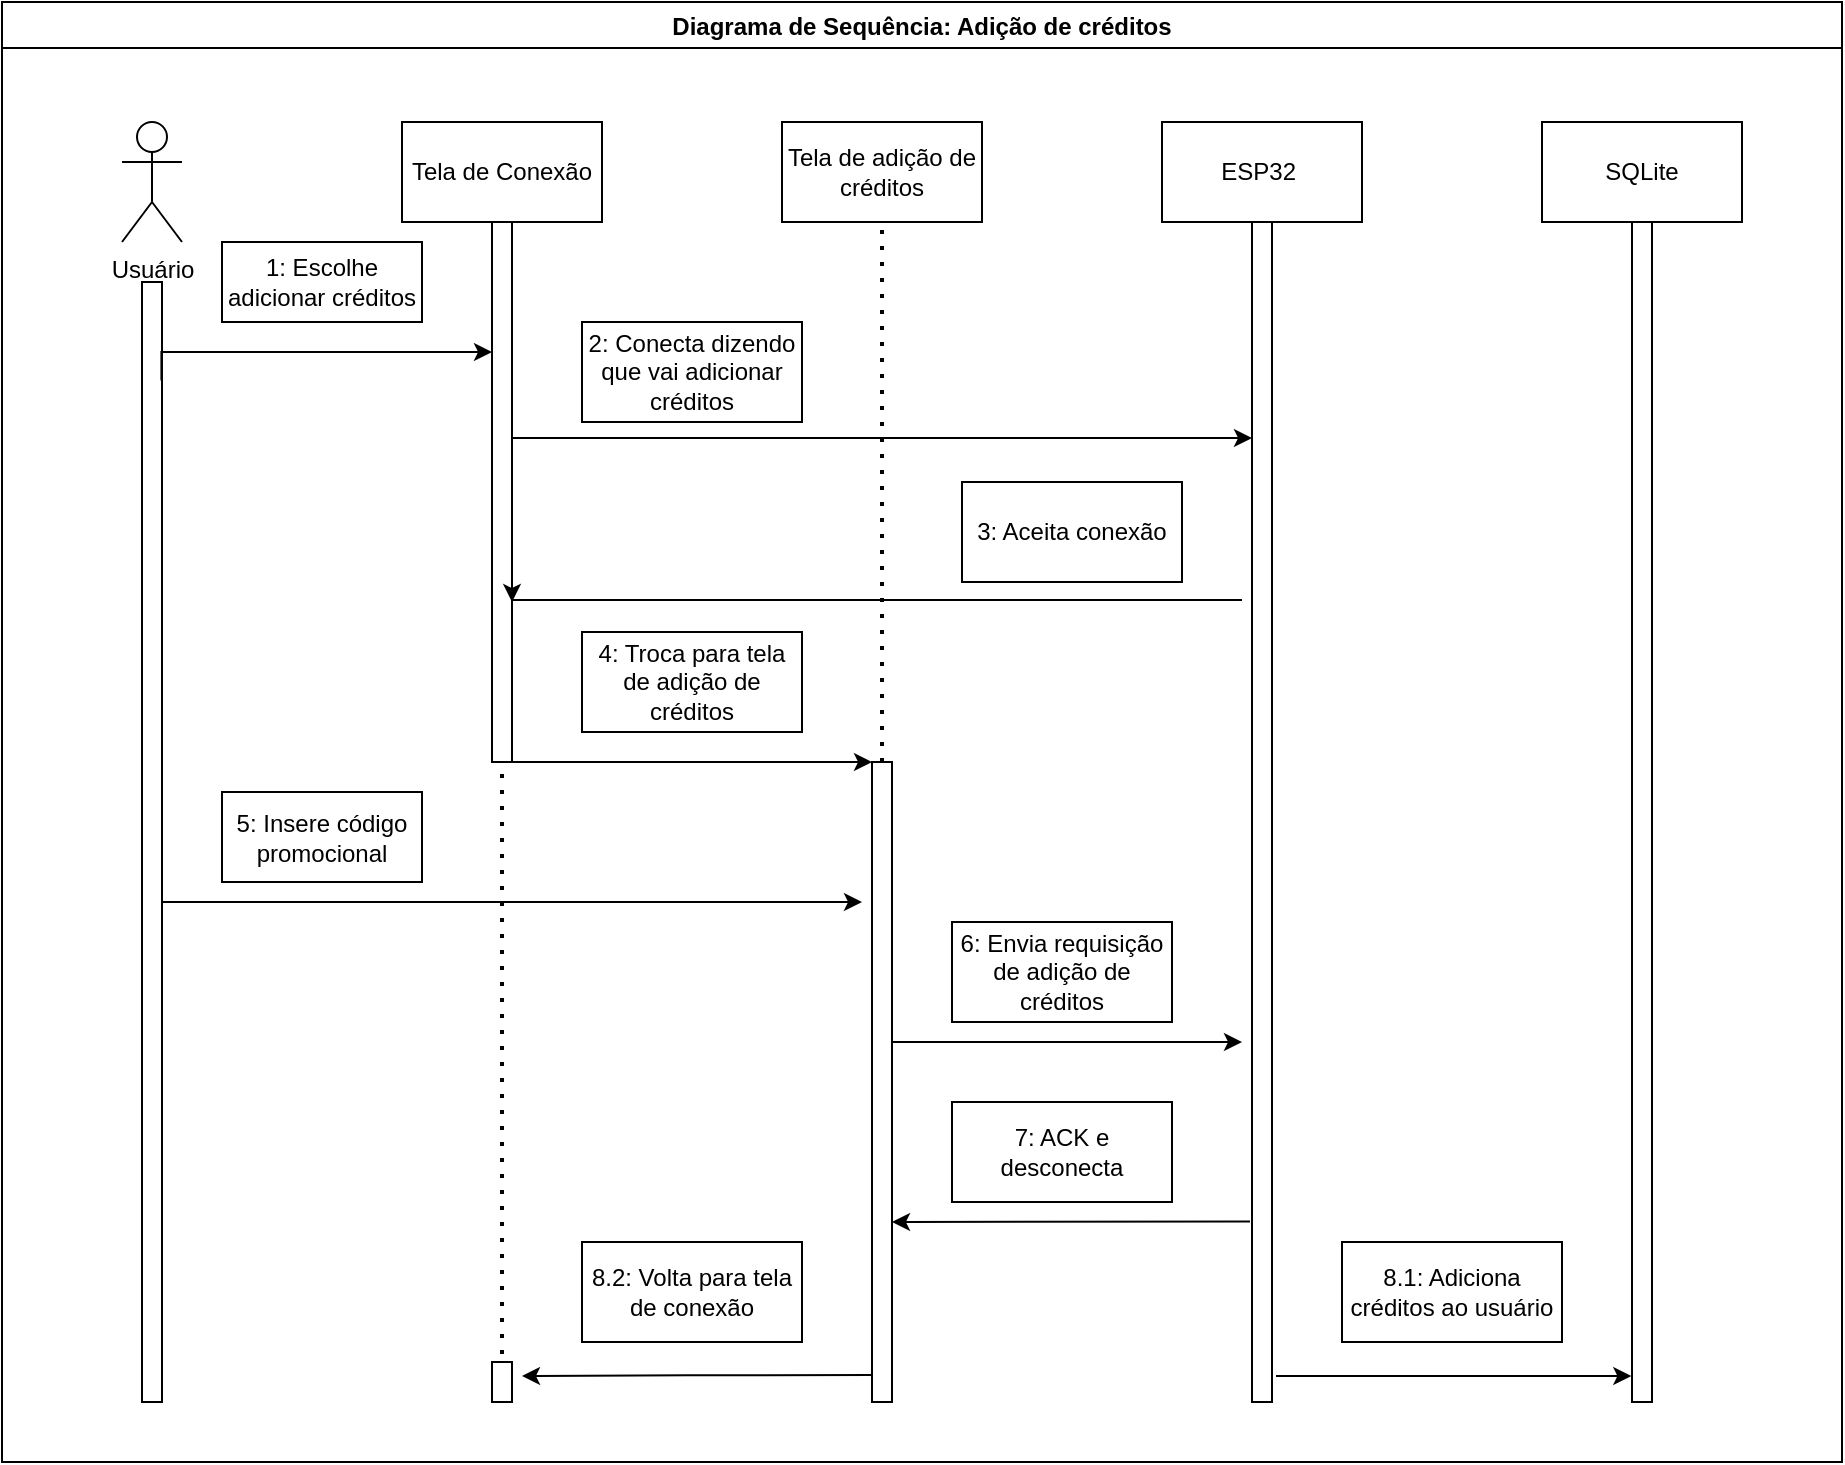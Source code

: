 <mxfile version="17.4.2" type="device"><diagram id="TIavtw-JLXA3eyzidsef" name="Page-1"><mxGraphModel dx="1038" dy="1768" grid="1" gridSize="10" guides="1" tooltips="1" connect="1" arrows="1" fold="1" page="1" pageScale="1" pageWidth="700" pageHeight="750" math="0" shadow="0"><root><mxCell id="0"/><mxCell id="1" parent="0"/><mxCell id="XN5GW2PfYXNJRce4jq05-1" value="Usuário" style="shape=umlActor;verticalLabelPosition=bottom;verticalAlign=top;html=1;outlineConnect=0;" vertex="1" parent="1"><mxGeometry x="110" y="40" width="30" height="60" as="geometry"/></mxCell><mxCell id="XN5GW2PfYXNJRce4jq05-3" value="Tela de Conexão" style="rounded=0;whiteSpace=wrap;html=1;" vertex="1" parent="1"><mxGeometry x="250" y="40" width="100" height="50" as="geometry"/></mxCell><mxCell id="XN5GW2PfYXNJRce4jq05-4" value="Tela de adição de créditos" style="rounded=0;whiteSpace=wrap;html=1;" vertex="1" parent="1"><mxGeometry x="440" y="40" width="100" height="50" as="geometry"/></mxCell><mxCell id="XN5GW2PfYXNJRce4jq05-5" value="ESP32&amp;nbsp;" style="rounded=0;whiteSpace=wrap;html=1;" vertex="1" parent="1"><mxGeometry x="630" y="40" width="100" height="50" as="geometry"/></mxCell><mxCell id="XN5GW2PfYXNJRce4jq05-6" value="SQLite" style="rounded=0;whiteSpace=wrap;html=1;" vertex="1" parent="1"><mxGeometry x="820" y="40" width="100" height="50" as="geometry"/></mxCell><mxCell id="XN5GW2PfYXNJRce4jq05-7" value="" style="rounded=0;whiteSpace=wrap;html=1;" vertex="1" parent="1"><mxGeometry x="120" y="120" width="10" height="560" as="geometry"/></mxCell><mxCell id="XN5GW2PfYXNJRce4jq05-8" value="" style="rounded=0;whiteSpace=wrap;html=1;" vertex="1" parent="1"><mxGeometry x="295" y="90" width="10" height="270" as="geometry"/></mxCell><mxCell id="XN5GW2PfYXNJRce4jq05-9" value="" style="endArrow=classic;html=1;rounded=0;exitX=0.971;exitY=0.088;exitDx=0;exitDy=0;exitPerimeter=0;edgeStyle=orthogonalEdgeStyle;" edge="1" parent="1" source="XN5GW2PfYXNJRce4jq05-7"><mxGeometry width="50" height="50" relative="1" as="geometry"><mxPoint x="580" y="400" as="sourcePoint"/><mxPoint x="295" y="155" as="targetPoint"/><Array as="points"><mxPoint x="292" y="155"/><mxPoint x="295" y="155"/></Array></mxGeometry></mxCell><mxCell id="XN5GW2PfYXNJRce4jq05-10" value="1: Escolhe adicionar créditos" style="rounded=0;whiteSpace=wrap;html=1;" vertex="1" parent="1"><mxGeometry x="160" y="100" width="100" height="40" as="geometry"/></mxCell><mxCell id="XN5GW2PfYXNJRce4jq05-12" value="" style="rounded=0;whiteSpace=wrap;html=1;" vertex="1" parent="1"><mxGeometry x="675" y="90" width="10" height="590" as="geometry"/></mxCell><mxCell id="XN5GW2PfYXNJRce4jq05-13" value="" style="endArrow=classic;html=1;rounded=0;exitX=1;exitY=0.75;exitDx=0;exitDy=0;edgeStyle=orthogonalEdgeStyle;" edge="1" parent="1" source="XN5GW2PfYXNJRce4jq05-8"><mxGeometry width="50" height="50" relative="1" as="geometry"><mxPoint x="690" y="320" as="sourcePoint"/><mxPoint x="675" y="198" as="targetPoint"/><Array as="points"><mxPoint x="305" y="198"/><mxPoint x="675" y="198"/></Array></mxGeometry></mxCell><mxCell id="XN5GW2PfYXNJRce4jq05-14" value="2: Conecta dizendo que vai adicionar créditos" style="rounded=0;whiteSpace=wrap;html=1;" vertex="1" parent="1"><mxGeometry x="340" y="140" width="110" height="50" as="geometry"/></mxCell><mxCell id="XN5GW2PfYXNJRce4jq05-15" value="3: Aceita conexão" style="rounded=0;whiteSpace=wrap;html=1;" vertex="1" parent="1"><mxGeometry x="530" y="220" width="110" height="50" as="geometry"/></mxCell><mxCell id="XN5GW2PfYXNJRce4jq05-16" value="" style="endArrow=classic;html=1;rounded=0;edgeStyle=orthogonalEdgeStyle;" edge="1" parent="1"><mxGeometry width="50" height="50" relative="1" as="geometry"><mxPoint x="670" y="279" as="sourcePoint"/><mxPoint x="305" y="280" as="targetPoint"/><Array as="points"><mxPoint x="670" y="279"/><mxPoint x="305" y="279"/></Array></mxGeometry></mxCell><mxCell id="XN5GW2PfYXNJRce4jq05-17" value="4: Troca para tela de adição de créditos" style="rounded=0;whiteSpace=wrap;html=1;" vertex="1" parent="1"><mxGeometry x="340" y="295" width="110" height="50" as="geometry"/></mxCell><mxCell id="XN5GW2PfYXNJRce4jq05-18" value="" style="endArrow=none;dashed=1;html=1;dashPattern=1 3;strokeWidth=2;rounded=0;entryX=0.5;entryY=1;entryDx=0;entryDy=0;" edge="1" parent="1" target="XN5GW2PfYXNJRce4jq05-4"><mxGeometry width="50" height="50" relative="1" as="geometry"><mxPoint x="490" y="360" as="sourcePoint"/><mxPoint x="560" y="330" as="targetPoint"/></mxGeometry></mxCell><mxCell id="XN5GW2PfYXNJRce4jq05-19" value="" style="endArrow=classic;html=1;rounded=0;exitX=1;exitY=1;exitDx=0;exitDy=0;entryX=0;entryY=0;entryDx=0;entryDy=0;" edge="1" parent="1" source="XN5GW2PfYXNJRce4jq05-8" target="XN5GW2PfYXNJRce4jq05-20"><mxGeometry width="50" height="50" relative="1" as="geometry"><mxPoint x="440" y="400" as="sourcePoint"/><mxPoint x="480" y="360" as="targetPoint"/></mxGeometry></mxCell><mxCell id="XN5GW2PfYXNJRce4jq05-20" value="" style="rounded=0;whiteSpace=wrap;html=1;" vertex="1" parent="1"><mxGeometry x="485" y="360" width="10" height="320" as="geometry"/></mxCell><mxCell id="XN5GW2PfYXNJRce4jq05-21" value="" style="endArrow=none;dashed=1;html=1;dashPattern=1 3;strokeWidth=2;rounded=0;entryX=0.5;entryY=1;entryDx=0;entryDy=0;" edge="1" parent="1" target="XN5GW2PfYXNJRce4jq05-8"><mxGeometry width="50" height="50" relative="1" as="geometry"><mxPoint x="300" y="680" as="sourcePoint"/><mxPoint x="480" y="400" as="targetPoint"/></mxGeometry></mxCell><mxCell id="XN5GW2PfYXNJRce4jq05-22" value="5: Insere código promocional" style="rounded=0;whiteSpace=wrap;html=1;" vertex="1" parent="1"><mxGeometry x="160" y="375" width="100" height="45" as="geometry"/></mxCell><mxCell id="XN5GW2PfYXNJRce4jq05-23" value="" style="endArrow=classic;html=1;rounded=0;exitX=1;exitY=1;exitDx=0;exitDy=0;edgeStyle=orthogonalEdgeStyle;" edge="1" parent="1"><mxGeometry width="50" height="50" relative="1" as="geometry"><mxPoint x="130" y="430" as="sourcePoint"/><mxPoint x="480" y="430" as="targetPoint"/></mxGeometry></mxCell><mxCell id="XN5GW2PfYXNJRce4jq05-24" value="6: Envia requisição de adição de créditos" style="rounded=0;whiteSpace=wrap;html=1;" vertex="1" parent="1"><mxGeometry x="525" y="440" width="110" height="50" as="geometry"/></mxCell><mxCell id="XN5GW2PfYXNJRce4jq05-25" value="" style="endArrow=classic;html=1;rounded=0;" edge="1" parent="1"><mxGeometry width="50" height="50" relative="1" as="geometry"><mxPoint x="495" y="500" as="sourcePoint"/><mxPoint x="670" y="500" as="targetPoint"/></mxGeometry></mxCell><mxCell id="XN5GW2PfYXNJRce4jq05-26" value="" style="rounded=0;whiteSpace=wrap;html=1;" vertex="1" parent="1"><mxGeometry x="865" y="90" width="10" height="590" as="geometry"/></mxCell><mxCell id="XN5GW2PfYXNJRce4jq05-27" value="7: ACK e desconecta" style="rounded=0;whiteSpace=wrap;html=1;" vertex="1" parent="1"><mxGeometry x="525" y="530" width="110" height="50" as="geometry"/></mxCell><mxCell id="XN5GW2PfYXNJRce4jq05-28" value="" style="endArrow=classic;html=1;rounded=0;exitX=-0.1;exitY=0.847;exitDx=0;exitDy=0;exitPerimeter=0;" edge="1" parent="1" source="XN5GW2PfYXNJRce4jq05-12"><mxGeometry width="50" height="50" relative="1" as="geometry"><mxPoint x="665" y="590" as="sourcePoint"/><mxPoint x="495" y="590" as="targetPoint"/></mxGeometry></mxCell><mxCell id="XN5GW2PfYXNJRce4jq05-29" value="8.1: Adiciona créditos ao usuário" style="rounded=0;whiteSpace=wrap;html=1;" vertex="1" parent="1"><mxGeometry x="720" y="600" width="110" height="50" as="geometry"/></mxCell><mxCell id="XN5GW2PfYXNJRce4jq05-30" value="" style="endArrow=classic;html=1;rounded=0;edgeStyle=orthogonalEdgeStyle;entryX=-0.033;entryY=0.978;entryDx=0;entryDy=0;entryPerimeter=0;" edge="1" parent="1" target="XN5GW2PfYXNJRce4jq05-26"><mxGeometry width="50" height="50" relative="1" as="geometry"><mxPoint x="687" y="667" as="sourcePoint"/><mxPoint x="860" y="670" as="targetPoint"/><Array as="points"><mxPoint x="700" y="667"/><mxPoint x="700" y="667"/></Array></mxGeometry></mxCell><mxCell id="XN5GW2PfYXNJRce4jq05-31" value="8.2: Volta para tela de conexão" style="rounded=0;whiteSpace=wrap;html=1;" vertex="1" parent="1"><mxGeometry x="340" y="600" width="110" height="50" as="geometry"/></mxCell><mxCell id="XN5GW2PfYXNJRce4jq05-33" value="" style="endArrow=classic;html=1;rounded=0;exitX=0.024;exitY=0.958;exitDx=0;exitDy=0;exitPerimeter=0;edgeStyle=orthogonalEdgeStyle;" edge="1" parent="1" source="XN5GW2PfYXNJRce4jq05-20"><mxGeometry width="50" height="50" relative="1" as="geometry"><mxPoint x="485" y="660" as="sourcePoint"/><mxPoint x="310" y="667" as="targetPoint"/><Array as="points"><mxPoint x="393" y="667"/><mxPoint x="300" y="667"/></Array></mxGeometry></mxCell><mxCell id="XN5GW2PfYXNJRce4jq05-34" value="" style="rounded=0;whiteSpace=wrap;html=1;" vertex="1" parent="1"><mxGeometry x="295" y="660" width="10" height="20" as="geometry"/></mxCell><mxCell id="XN5GW2PfYXNJRce4jq05-35" value="Diagrama de Sequência: Adição de créditos" style="swimlane;" vertex="1" parent="1"><mxGeometry x="50" y="-20" width="920" height="730" as="geometry"/></mxCell></root></mxGraphModel></diagram></mxfile>